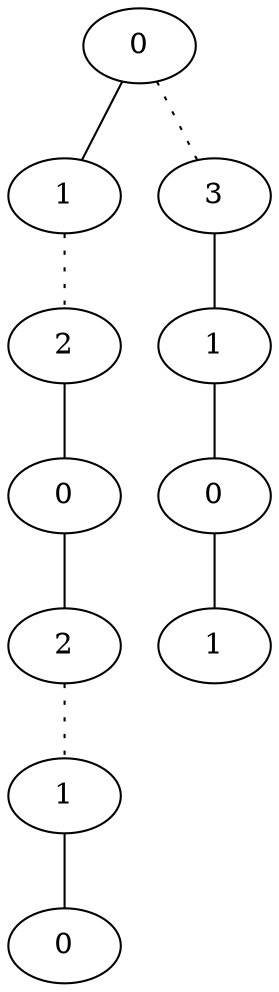 graph {
a0[label=0];
a1[label=1];
a2[label=2];
a3[label=0];
a4[label=2];
a5[label=1];
a6[label=0];
a7[label=3];
a8[label=1];
a9[label=0];
a10[label=1];
a0 -- a1;
a0 -- a7 [style=dotted];
a1 -- a2 [style=dotted];
a2 -- a3;
a3 -- a4;
a4 -- a5 [style=dotted];
a5 -- a6;
a7 -- a8;
a8 -- a9;
a9 -- a10;
}
